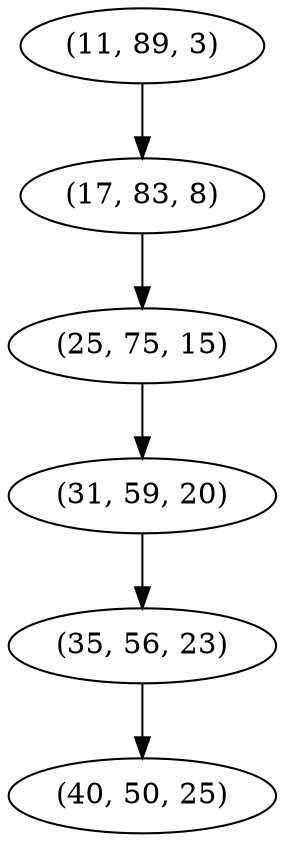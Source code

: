 digraph tree {
    "(11, 89, 3)";
    "(17, 83, 8)";
    "(25, 75, 15)";
    "(31, 59, 20)";
    "(35, 56, 23)";
    "(40, 50, 25)";
    "(11, 89, 3)" -> "(17, 83, 8)";
    "(17, 83, 8)" -> "(25, 75, 15)";
    "(25, 75, 15)" -> "(31, 59, 20)";
    "(31, 59, 20)" -> "(35, 56, 23)";
    "(35, 56, 23)" -> "(40, 50, 25)";
}
